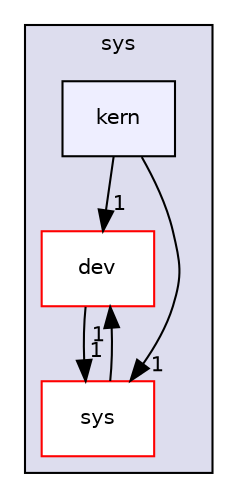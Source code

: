 digraph "src/sys/kern" {
  compound=true
  node [ fontsize="10", fontname="Helvetica"];
  edge [ labelfontsize="10", labelfontname="Helvetica"];
  subgraph clusterdir_220d2bd384b446346a1cdcf02b1b2295 {
    graph [ bgcolor="#ddddee", pencolor="black", label="sys" fontname="Helvetica", fontsize="10", URL="dir_220d2bd384b446346a1cdcf02b1b2295.html"]
  dir_02790d9076d147370f66228ea312a7cf [shape=box label="dev" fillcolor="white" style="filled" color="red" URL="dir_02790d9076d147370f66228ea312a7cf.html"];
  dir_c529fe1005f766361284165817aae3f9 [shape=box label="sys" fillcolor="white" style="filled" color="red" URL="dir_c529fe1005f766361284165817aae3f9.html"];
  dir_edbe8baaa0338300c37192b5a2dde852 [shape=box, label="kern", style="filled", fillcolor="#eeeeff", pencolor="black", URL="dir_edbe8baaa0338300c37192b5a2dde852.html"];
  }
  dir_02790d9076d147370f66228ea312a7cf->dir_c529fe1005f766361284165817aae3f9 [headlabel="1", labeldistance=1.5 headhref="dir_000007_000013.html"];
  dir_edbe8baaa0338300c37192b5a2dde852->dir_02790d9076d147370f66228ea312a7cf [headlabel="1", labeldistance=1.5 headhref="dir_000009_000007.html"];
  dir_edbe8baaa0338300c37192b5a2dde852->dir_c529fe1005f766361284165817aae3f9 [headlabel="1", labeldistance=1.5 headhref="dir_000009_000013.html"];
  dir_c529fe1005f766361284165817aae3f9->dir_02790d9076d147370f66228ea312a7cf [headlabel="1", labeldistance=1.5 headhref="dir_000013_000007.html"];
}
